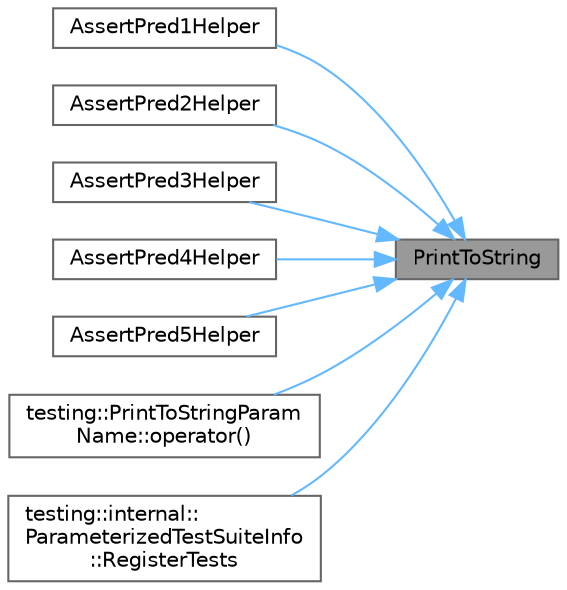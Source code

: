 digraph "PrintToString"
{
 // LATEX_PDF_SIZE
  bgcolor="transparent";
  edge [fontname=Helvetica,fontsize=10,labelfontname=Helvetica,labelfontsize=10];
  node [fontname=Helvetica,fontsize=10,shape=box,height=0.2,width=0.4];
  rankdir="RL";
  Node1 [id="Node000001",label="PrintToString",height=0.2,width=0.4,color="gray40", fillcolor="grey60", style="filled", fontcolor="black",tooltip=" "];
  Node1 -> Node2 [id="edge1_Node000001_Node000002",dir="back",color="steelblue1",style="solid",tooltip=" "];
  Node2 [id="Node000002",label="AssertPred1Helper",height=0.2,width=0.4,color="grey40", fillcolor="white", style="filled",URL="$namespacetesting.html#a41d32b74fac585ac04cc9ba037c9fed4",tooltip=" "];
  Node1 -> Node3 [id="edge2_Node000001_Node000003",dir="back",color="steelblue1",style="solid",tooltip=" "];
  Node3 [id="Node000003",label="AssertPred2Helper",height=0.2,width=0.4,color="grey40", fillcolor="white", style="filled",URL="$namespacetesting.html#aa21b5175030ef2d76837bde68459effe",tooltip=" "];
  Node1 -> Node4 [id="edge3_Node000001_Node000004",dir="back",color="steelblue1",style="solid",tooltip=" "];
  Node4 [id="Node000004",label="AssertPred3Helper",height=0.2,width=0.4,color="grey40", fillcolor="white", style="filled",URL="$namespacetesting.html#ae48a4ec033f85849b47bcbd2aa94baab",tooltip=" "];
  Node1 -> Node5 [id="edge4_Node000001_Node000005",dir="back",color="steelblue1",style="solid",tooltip=" "];
  Node5 [id="Node000005",label="AssertPred4Helper",height=0.2,width=0.4,color="grey40", fillcolor="white", style="filled",URL="$namespacetesting.html#a22f4e27e6b18091281c45d4395c98517",tooltip=" "];
  Node1 -> Node6 [id="edge5_Node000001_Node000006",dir="back",color="steelblue1",style="solid",tooltip=" "];
  Node6 [id="Node000006",label="AssertPred5Helper",height=0.2,width=0.4,color="grey40", fillcolor="white", style="filled",URL="$namespacetesting.html#a1012d0b317e600d13b1a74712f0d8a48",tooltip=" "];
  Node1 -> Node7 [id="edge6_Node000001_Node000007",dir="back",color="steelblue1",style="solid",tooltip=" "];
  Node7 [id="Node000007",label="testing::PrintToStringParam\lName::operator()",height=0.2,width=0.4,color="grey40", fillcolor="white", style="filled",URL="$structtesting_1_1_print_to_string_param_name.html#aab906c31c37fccc7dfa50c8fa8cd4f99",tooltip=" "];
  Node1 -> Node8 [id="edge7_Node000001_Node000008",dir="back",color="steelblue1",style="solid",tooltip=" "];
  Node8 [id="Node000008",label="testing::internal::\lParameterizedTestSuiteInfo\l::RegisterTests",height=0.2,width=0.4,color="grey40", fillcolor="white", style="filled",URL="$classtesting_1_1internal_1_1_parameterized_test_suite_info.html#a1c9cef390cfb88093e3f9d197820a736",tooltip=" "];
}

